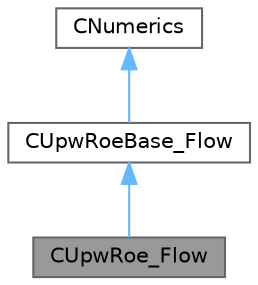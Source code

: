 digraph "CUpwRoe_Flow"
{
 // LATEX_PDF_SIZE
  bgcolor="transparent";
  edge [fontname=Helvetica,fontsize=10,labelfontname=Helvetica,labelfontsize=10];
  node [fontname=Helvetica,fontsize=10,shape=box,height=0.2,width=0.4];
  Node1 [id="Node000001",label="CUpwRoe_Flow",height=0.2,width=0.4,color="gray40", fillcolor="grey60", style="filled", fontcolor="black",tooltip="Class for solving an approximate Riemann solver of Roe for the flow equations."];
  Node2 -> Node1 [id="edge1_Node000001_Node000002",dir="back",color="steelblue1",style="solid",tooltip=" "];
  Node2 [id="Node000002",label="CUpwRoeBase_Flow",height=0.2,width=0.4,color="gray40", fillcolor="white", style="filled",URL="$classCUpwRoeBase__Flow.html",tooltip="Intermediate base class for Roe schemes on ideal gas."];
  Node3 -> Node2 [id="edge2_Node000002_Node000003",dir="back",color="steelblue1",style="solid",tooltip=" "];
  Node3 [id="Node000003",label="CNumerics",height=0.2,width=0.4,color="gray40", fillcolor="white", style="filled",URL="$classCNumerics.html",tooltip="Class for defining the numerical methods."];
}
